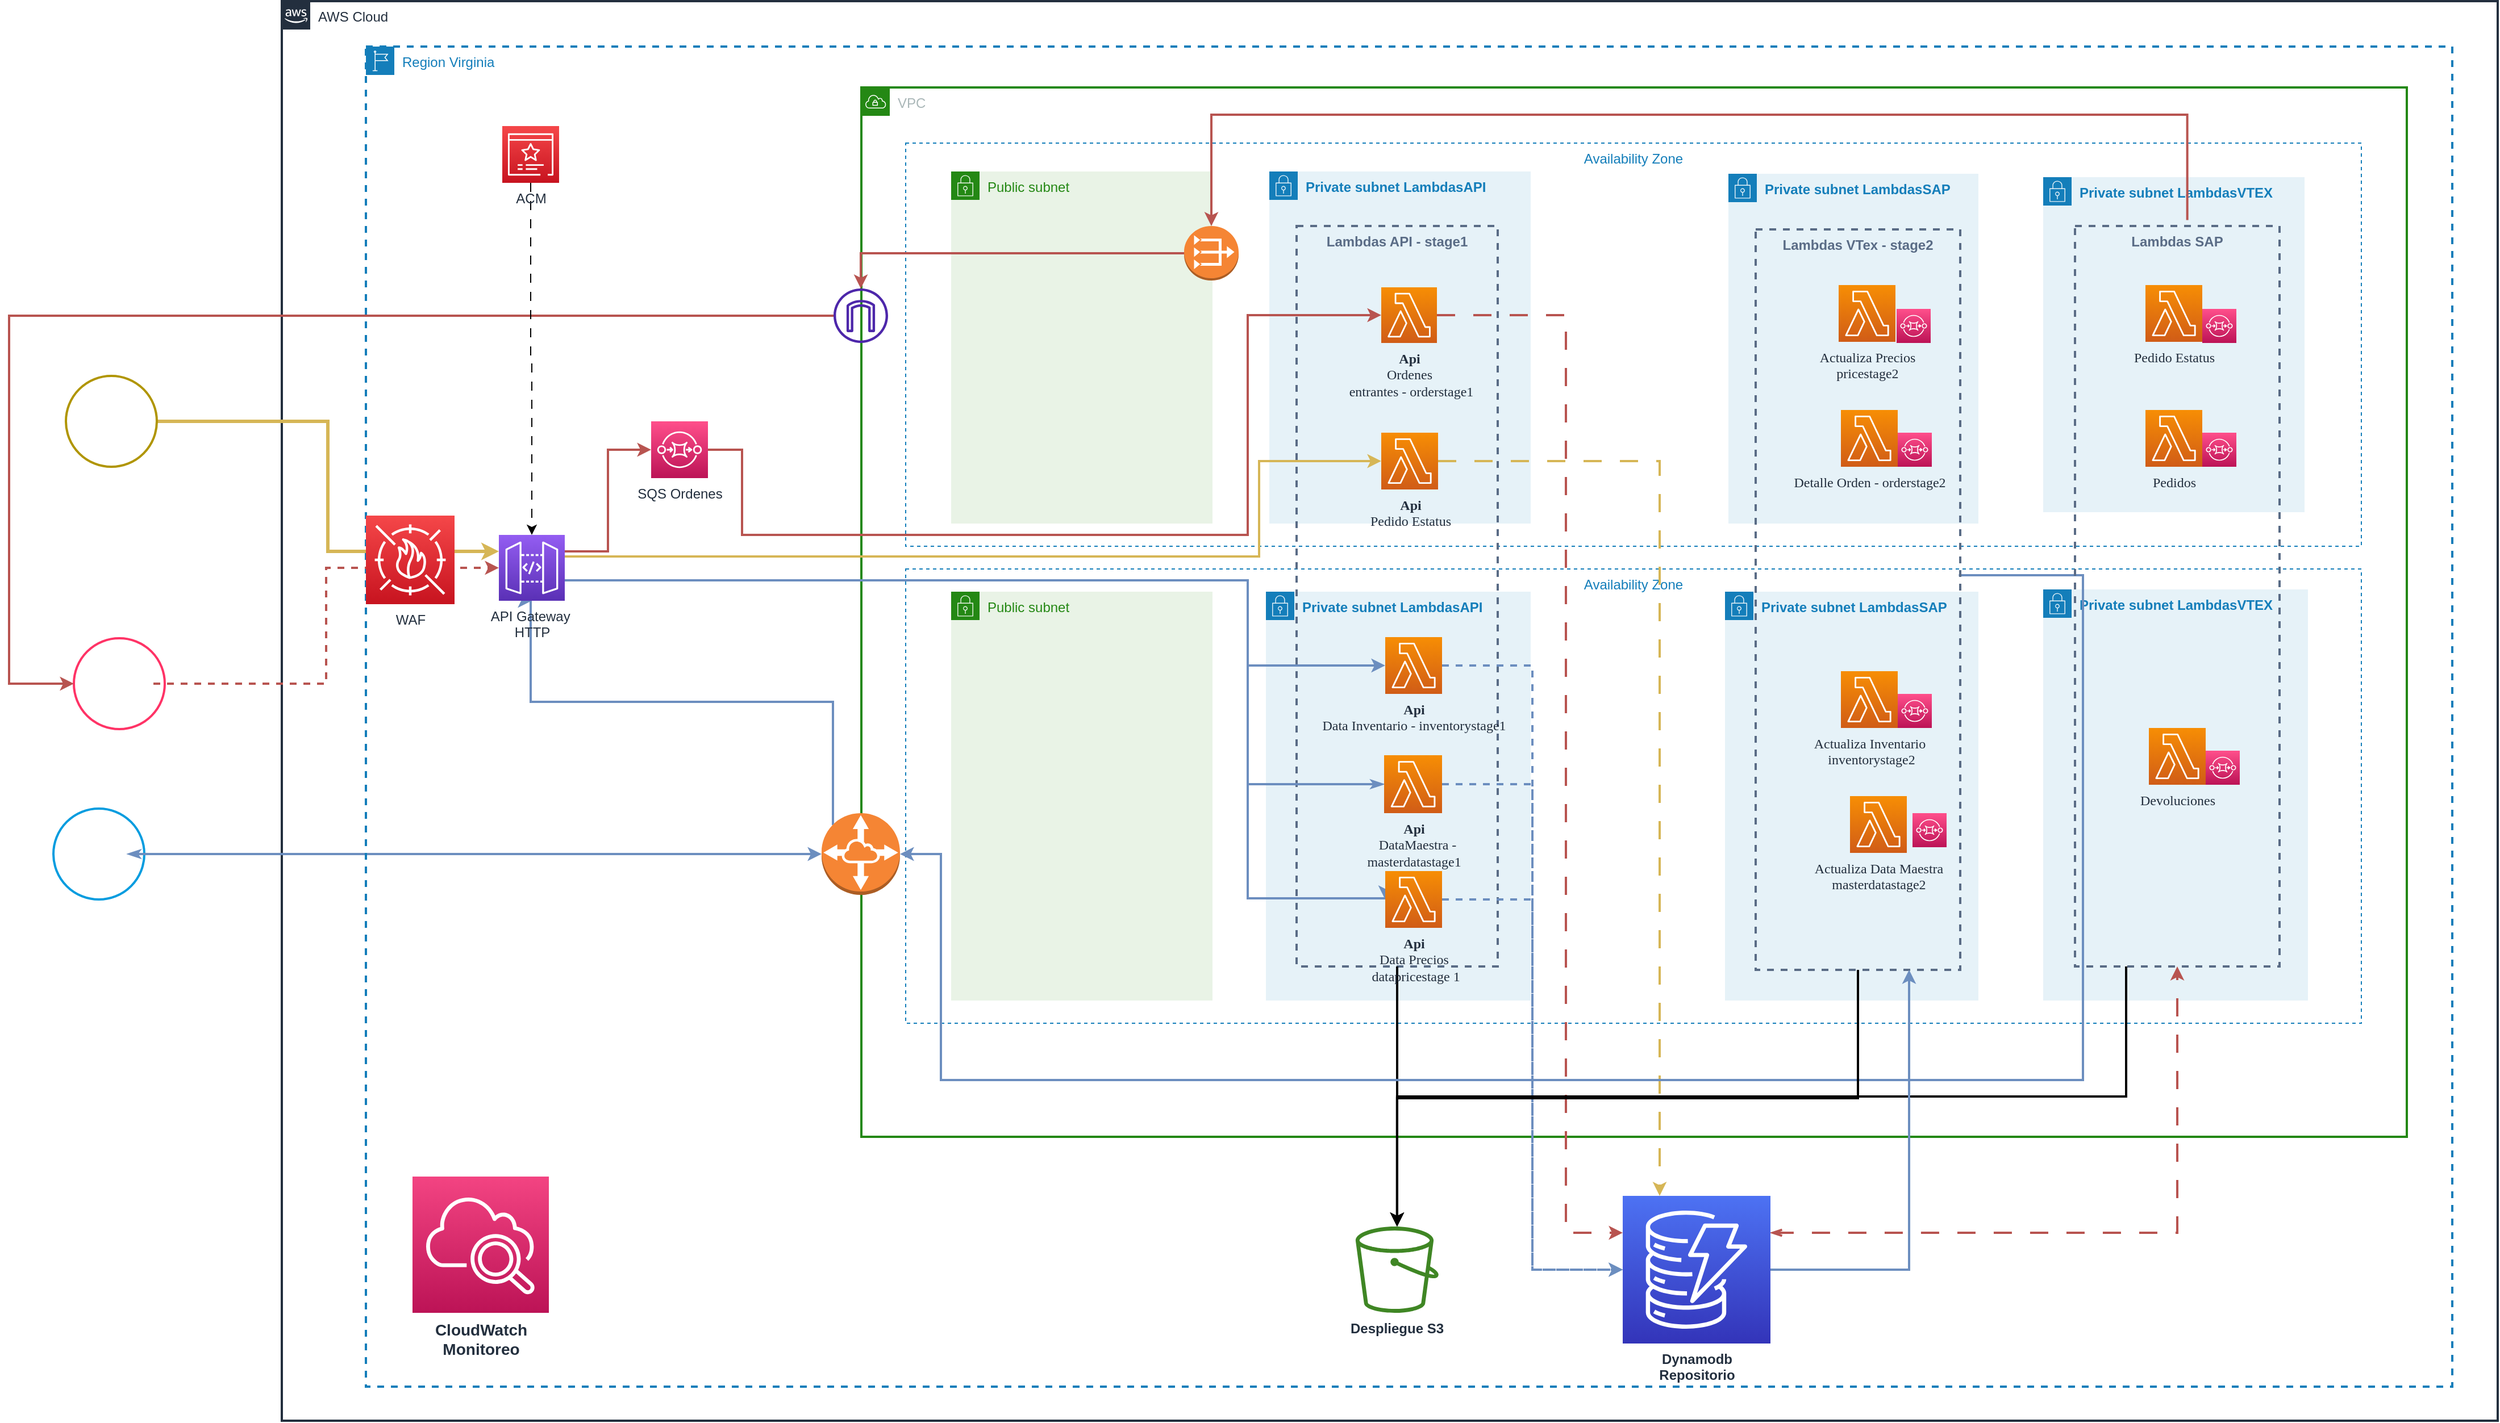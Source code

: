 <mxfile version="21.4.0" type="device" pages="2">
  <diagram name="Página-1" id="QnVu7_6FIHMGxp4u_L3y">
    <mxGraphModel dx="2391" dy="1227" grid="1" gridSize="10" guides="1" tooltips="1" connect="1" arrows="1" fold="1" page="1" pageScale="1" pageWidth="827" pageHeight="1169" math="0" shadow="0">
      <root>
        <mxCell id="0" />
        <mxCell id="1" parent="0" />
        <mxCell id="Ml4ob6wTHzicS2WLsNMc-1" value="AWS Cloud" style="points=[[0,0],[0.25,0],[0.5,0],[0.75,0],[1,0],[1,0.25],[1,0.5],[1,0.75],[1,1],[0.75,1],[0.5,1],[0.25,1],[0,1],[0,0.75],[0,0.5],[0,0.25]];outlineConnect=0;gradientColor=none;html=1;whiteSpace=wrap;fontSize=12;fontStyle=0;container=0;pointerEvents=0;collapsible=0;recursiveResize=0;shape=mxgraph.aws4.group;grIcon=mxgraph.aws4.group_aws_cloud_alt;strokeColor=#232F3E;fillColor=none;verticalAlign=top;align=left;spacingLeft=30;fontColor=#232F3E;dashed=0;strokeWidth=2;" vertex="1" parent="1">
          <mxGeometry x="285" y="40" width="1950" height="1250" as="geometry" />
        </mxCell>
        <mxCell id="Ml4ob6wTHzicS2WLsNMc-2" value="" style="group" connectable="0" vertex="1" parent="1">
          <mxGeometry x="102" y="601" width="80" height="80" as="geometry" />
        </mxCell>
        <mxCell id="Ml4ob6wTHzicS2WLsNMc-3" value="" style="ellipse;whiteSpace=wrap;html=1;aspect=fixed;container=0;strokeColor=#ff3366;strokeWidth=2;" vertex="1" parent="Ml4ob6wTHzicS2WLsNMc-2">
          <mxGeometry width="80" height="80" as="geometry" />
        </mxCell>
        <mxCell id="Ml4ob6wTHzicS2WLsNMc-4" value="" style="shape=image;verticalLabelPosition=bottom;labelBackgroundColor=default;verticalAlign=top;aspect=fixed;imageAspect=0;image=https://www.melonn.com/wp-content/uploads/2022/11/vtex.png;container=0;" vertex="1" parent="Ml4ob6wTHzicS2WLsNMc-2">
          <mxGeometry x="10" y="10" width="60" height="60" as="geometry" />
        </mxCell>
        <mxCell id="Ml4ob6wTHzicS2WLsNMc-5" style="edgeStyle=orthogonalEdgeStyle;rounded=0;orthogonalLoop=1;jettySize=auto;html=1;exitX=1;exitY=0.5;exitDx=0;exitDy=0;entryX=0;entryY=0.25;entryDx=0;entryDy=0;entryPerimeter=0;fillColor=#fff2cc;strokeColor=#d6b656;strokeWidth=3;" edge="1" parent="1" source="Ml4ob6wTHzicS2WLsNMc-6" target="Ml4ob6wTHzicS2WLsNMc-65">
          <mxGeometry relative="1" as="geometry" />
        </mxCell>
        <mxCell id="Ml4ob6wTHzicS2WLsNMc-6" value="" style="ellipse;whiteSpace=wrap;html=1;aspect=fixed;container=0;strokeColor=#B09500;strokeWidth=2;" vertex="1" parent="1">
          <mxGeometry x="95" y="370" width="80" height="80" as="geometry" />
        </mxCell>
        <mxCell id="Ml4ob6wTHzicS2WLsNMc-7" value="" style="ellipse;whiteSpace=wrap;html=1;aspect=fixed;container=0;strokeColor=#049cdf;strokeWidth=2;" vertex="1" parent="1">
          <mxGeometry x="84" y="751" width="80" height="80" as="geometry" />
        </mxCell>
        <mxCell id="Ml4ob6wTHzicS2WLsNMc-8" style="edgeStyle=orthogonalEdgeStyle;rounded=0;orthogonalLoop=1;jettySize=auto;html=1;startArrow=classicThin;startFill=1;strokeWidth=2;fillColor=#dae8fc;strokeColor=#6c8ebf;" edge="1" parent="1" source="Ml4ob6wTHzicS2WLsNMc-9" target="Ml4ob6wTHzicS2WLsNMc-58">
          <mxGeometry relative="1" as="geometry" />
        </mxCell>
        <mxCell id="Ml4ob6wTHzicS2WLsNMc-9" value="" style="shape=image;verticalLabelPosition=bottom;labelBackgroundColor=default;verticalAlign=top;aspect=fixed;imageAspect=0;image=https://img2.freepng.es/20180419/yde/kisspng-sap-se-computer-icons-sap-erp-wtf-vector-5ad8de7cd6c141.943.jpg;fontFamily=Verdana;fontSize=8;container=0;" vertex="1" parent="1">
          <mxGeometry x="99" y="766" width="50" height="50" as="geometry" />
        </mxCell>
        <mxCell id="Ml4ob6wTHzicS2WLsNMc-10" value="" style="shape=image;verticalLabelPosition=bottom;labelBackgroundColor=default;verticalAlign=top;aspect=fixed;imageAspect=0;image=https://www.melonn.com/wp-content/uploads/2022/11/Group-14.png;container=0;" vertex="1" parent="1">
          <mxGeometry x="110" y="380" width="50" height="50" as="geometry" />
        </mxCell>
        <mxCell id="Ml4ob6wTHzicS2WLsNMc-11" value="Region Virginia" style="points=[[0,0],[0.25,0],[0.5,0],[0.75,0],[1,0],[1,0.25],[1,0.5],[1,0.75],[1,1],[0.75,1],[0.5,1],[0.25,1],[0,1],[0,0.75],[0,0.5],[0,0.25]];outlineConnect=0;gradientColor=none;html=1;whiteSpace=wrap;fontSize=12;fontStyle=0;container=0;pointerEvents=0;collapsible=0;recursiveResize=0;shape=mxgraph.aws4.group;grIcon=mxgraph.aws4.group_region;strokeColor=#147EBA;fillColor=none;verticalAlign=top;align=left;spacingLeft=30;fontColor=#147EBA;dashed=1;strokeWidth=2;" vertex="1" parent="1">
          <mxGeometry x="359" y="80" width="1836" height="1180" as="geometry" />
        </mxCell>
        <mxCell id="Ml4ob6wTHzicS2WLsNMc-12" style="edgeStyle=orthogonalEdgeStyle;rounded=0;orthogonalLoop=1;jettySize=auto;html=1;exitX=1;exitY=0.25;exitDx=0;exitDy=0;exitPerimeter=0;entryX=0;entryY=0.5;entryDx=0;entryDy=0;entryPerimeter=0;fillColor=#f8cecc;strokeColor=#b85450;strokeWidth=2;" edge="1" parent="1" source="Ml4ob6wTHzicS2WLsNMc-65" target="Ml4ob6wTHzicS2WLsNMc-14">
          <mxGeometry relative="1" as="geometry" />
        </mxCell>
        <mxCell id="Ml4ob6wTHzicS2WLsNMc-13" value="VPC" style="points=[[0,0],[0.25,0],[0.5,0],[0.75,0],[1,0],[1,0.25],[1,0.5],[1,0.75],[1,1],[0.75,1],[0.5,1],[0.25,1],[0,1],[0,0.75],[0,0.5],[0,0.25]];outlineConnect=0;gradientColor=none;html=1;whiteSpace=wrap;fontSize=12;fontStyle=0;container=0;pointerEvents=0;collapsible=0;recursiveResize=0;shape=mxgraph.aws4.group;grIcon=mxgraph.aws4.group_vpc;strokeColor=#248814;fillColor=none;verticalAlign=top;align=left;spacingLeft=30;fontColor=#AAB7B8;dashed=0;strokeWidth=2;" vertex="1" parent="1">
          <mxGeometry x="795" y="116" width="1360" height="924" as="geometry" />
        </mxCell>
        <mxCell id="Ml4ob6wTHzicS2WLsNMc-14" value="SQS Ordenes" style="sketch=0;points=[[0,0,0],[0.25,0,0],[0.5,0,0],[0.75,0,0],[1,0,0],[0,1,0],[0.25,1,0],[0.5,1,0],[0.75,1,0],[1,1,0],[0,0.25,0],[0,0.5,0],[0,0.75,0],[1,0.25,0],[1,0.5,0],[1,0.75,0]];outlineConnect=0;fontColor=#232F3E;gradientColor=#FF4F8B;gradientDirection=north;fillColor=#BC1356;strokeColor=#ffffff;dashed=0;verticalLabelPosition=bottom;verticalAlign=top;align=center;html=1;fontSize=12;fontStyle=0;aspect=fixed;shape=mxgraph.aws4.resourceIcon;resIcon=mxgraph.aws4.sqs;" vertex="1" parent="1">
          <mxGeometry x="610" y="410" width="50" height="50" as="geometry" />
        </mxCell>
        <mxCell id="Ml4ob6wTHzicS2WLsNMc-15" value="Availability Zone" style="fillColor=none;strokeColor=#147EBA;dashed=1;verticalAlign=top;fontStyle=0;fontColor=#147EBA;whiteSpace=wrap;html=1;" vertex="1" parent="1">
          <mxGeometry x="834" y="165" width="1281" height="355" as="geometry" />
        </mxCell>
        <mxCell id="Ml4ob6wTHzicS2WLsNMc-16" value="Availability Zone" style="fillColor=none;strokeColor=#147EBA;dashed=1;verticalAlign=top;fontStyle=0;fontColor=#147EBA;whiteSpace=wrap;html=1;" vertex="1" parent="1">
          <mxGeometry x="834" y="540" width="1281" height="400" as="geometry" />
        </mxCell>
        <mxCell id="Ml4ob6wTHzicS2WLsNMc-17" value="Public subnet" style="points=[[0,0],[0.25,0],[0.5,0],[0.75,0],[1,0],[1,0.25],[1,0.5],[1,0.75],[1,1],[0.75,1],[0.5,1],[0.25,1],[0,1],[0,0.75],[0,0.5],[0,0.25]];outlineConnect=0;gradientColor=none;html=1;whiteSpace=wrap;fontSize=12;fontStyle=0;container=1;pointerEvents=0;collapsible=0;recursiveResize=0;shape=mxgraph.aws4.group;grIcon=mxgraph.aws4.group_security_group;grStroke=0;strokeColor=#248814;fillColor=#E9F3E6;verticalAlign=top;align=left;spacingLeft=30;fontColor=#248814;dashed=0;" vertex="1" parent="1">
          <mxGeometry x="874" y="190" width="230" height="310" as="geometry" />
        </mxCell>
        <mxCell id="Ml4ob6wTHzicS2WLsNMc-18" value="Public subnet" style="points=[[0,0],[0.25,0],[0.5,0],[0.75,0],[1,0],[1,0.25],[1,0.5],[1,0.75],[1,1],[0.75,1],[0.5,1],[0.25,1],[0,1],[0,0.75],[0,0.5],[0,0.25]];outlineConnect=0;gradientColor=none;html=1;whiteSpace=wrap;fontSize=12;fontStyle=0;container=1;pointerEvents=0;collapsible=0;recursiveResize=0;shape=mxgraph.aws4.group;grIcon=mxgraph.aws4.group_security_group;grStroke=0;strokeColor=#248814;fillColor=#E9F3E6;verticalAlign=top;align=left;spacingLeft=30;fontColor=#248814;dashed=0;" vertex="1" parent="1">
          <mxGeometry x="874" y="560" width="230" height="360" as="geometry" />
        </mxCell>
        <mxCell id="Ml4ob6wTHzicS2WLsNMc-19" value="Private subnet LambdasAPI" style="points=[[0,0],[0.25,0],[0.5,0],[0.75,0],[1,0],[1,0.25],[1,0.5],[1,0.75],[1,1],[0.75,1],[0.5,1],[0.25,1],[0,1],[0,0.75],[0,0.5],[0,0.25]];outlineConnect=0;gradientColor=none;html=1;whiteSpace=wrap;fontSize=12;fontStyle=1;container=1;pointerEvents=0;collapsible=0;recursiveResize=0;shape=mxgraph.aws4.group;grIcon=mxgraph.aws4.group_security_group;grStroke=0;strokeColor=#147EBA;fillColor=#E6F2F8;verticalAlign=top;align=left;spacingLeft=30;fontColor=#147EBA;dashed=0;" vertex="1" parent="1">
          <mxGeometry x="1154" y="190" width="230" height="310" as="geometry" />
        </mxCell>
        <mxCell id="Ml4ob6wTHzicS2WLsNMc-20" value="Private subnet LambdasAPI" style="points=[[0,0],[0.25,0],[0.5,0],[0.75,0],[1,0],[1,0.25],[1,0.5],[1,0.75],[1,1],[0.75,1],[0.5,1],[0.25,1],[0,1],[0,0.75],[0,0.5],[0,0.25]];outlineConnect=0;gradientColor=none;html=1;whiteSpace=wrap;fontSize=12;fontStyle=1;container=1;pointerEvents=0;collapsible=0;recursiveResize=0;shape=mxgraph.aws4.group;grIcon=mxgraph.aws4.group_security_group;grStroke=0;strokeColor=#147EBA;fillColor=#E6F2F8;verticalAlign=top;align=left;spacingLeft=30;fontColor=#147EBA;dashed=0;" vertex="1" parent="1">
          <mxGeometry x="1151" y="560" width="233" height="360" as="geometry" />
        </mxCell>
        <mxCell id="Ml4ob6wTHzicS2WLsNMc-21" value="&lt;b&gt;Lambdas API - stage1&lt;/b&gt;" style="fillColor=none;strokeColor=#5A6C86;dashed=1;verticalAlign=top;fontStyle=0;fontColor=#5A6C86;whiteSpace=wrap;html=1;strokeWidth=2;" vertex="1" parent="1">
          <mxGeometry x="1178" y="238" width="177" height="652" as="geometry" />
        </mxCell>
        <mxCell id="Ml4ob6wTHzicS2WLsNMc-22" style="edgeStyle=orthogonalEdgeStyle;rounded=0;orthogonalLoop=1;jettySize=auto;html=1;exitX=1;exitY=0.5;exitDx=0;exitDy=0;exitPerimeter=0;fillColor=#f8cecc;strokeColor=#b85450;strokeWidth=2;entryX=0;entryY=0.25;entryDx=0;entryDy=0;entryPerimeter=0;dashed=1;dashPattern=8 8;" edge="1" parent="1" source="Ml4ob6wTHzicS2WLsNMc-23" target="Ml4ob6wTHzicS2WLsNMc-63">
          <mxGeometry relative="1" as="geometry">
            <Array as="points">
              <mxPoint x="1415" y="316" />
              <mxPoint x="1415" y="1124" />
            </Array>
          </mxGeometry>
        </mxCell>
        <mxCell id="Ml4ob6wTHzicS2WLsNMc-23" value="&lt;b style=&quot;font-size: 12px;&quot;&gt;Api&lt;/b&gt;&lt;div style=&quot;font-size: 12px;&quot;&gt;Ordenes&lt;br style=&quot;font-size: 12px;&quot;&gt;&lt;/div&gt;&amp;nbsp;entrantes - orderstage1" style="sketch=0;points=[[0,0,0],[0.25,0,0],[0.5,0,0],[0.75,0,0],[1,0,0],[0,1,0],[0.25,1,0],[0.5,1,0],[0.75,1,0],[1,1,0],[0,0.25,0],[0,0.5,0],[0,0.75,0],[1,0.25,0],[1,0.5,0],[1,0.75,0]];outlineConnect=0;fontColor=#232F3E;gradientColor=#F78E04;gradientDirection=north;fillColor=#D05C17;strokeColor=#ffffff;dashed=0;verticalLabelPosition=bottom;verticalAlign=top;align=center;html=1;fontSize=12;fontStyle=0;aspect=fixed;shape=mxgraph.aws4.resourceIcon;resIcon=mxgraph.aws4.lambda;fontFamily=Verdana;" vertex="1" parent="1">
          <mxGeometry x="1252.5" y="292" width="49" height="49" as="geometry" />
        </mxCell>
        <mxCell id="Ml4ob6wTHzicS2WLsNMc-24" style="edgeStyle=orthogonalEdgeStyle;rounded=0;orthogonalLoop=1;jettySize=auto;html=1;exitX=1;exitY=0.5;exitDx=0;exitDy=0;exitPerimeter=0;entryX=0;entryY=0.5;entryDx=0;entryDy=0;entryPerimeter=0;dashed=1;fillColor=#dae8fc;strokeColor=#6c8ebf;strokeWidth=2;" edge="1" parent="1" source="Ml4ob6wTHzicS2WLsNMc-25" target="Ml4ob6wTHzicS2WLsNMc-63">
          <mxGeometry relative="1" as="geometry" />
        </mxCell>
        <mxCell id="Ml4ob6wTHzicS2WLsNMc-25" value="&lt;b style=&quot;font-size: 12px;&quot;&gt;Api&lt;/b&gt;&lt;br style=&quot;font-size: 12px;&quot;&gt;Data Inventario - inventorystage1" style="sketch=0;points=[[0,0,0],[0.25,0,0],[0.5,0,0],[0.75,0,0],[1,0,0],[0,1,0],[0.25,1,0],[0.5,1,0],[0.75,1,0],[1,1,0],[0,0.25,0],[0,0.5,0],[0,0.75,0],[1,0.25,0],[1,0.5,0],[1,0.75,0]];outlineConnect=0;fontColor=#232F3E;gradientColor=#F78E04;gradientDirection=north;fillColor=#D05C17;strokeColor=#ffffff;dashed=0;verticalLabelPosition=bottom;verticalAlign=top;align=center;html=1;fontSize=12;fontStyle=0;aspect=fixed;shape=mxgraph.aws4.resourceIcon;resIcon=mxgraph.aws4.lambda;fontFamily=Verdana;" vertex="1" parent="1">
          <mxGeometry x="1256" y="600" width="50" height="50" as="geometry" />
        </mxCell>
        <mxCell id="Ml4ob6wTHzicS2WLsNMc-26" style="edgeStyle=orthogonalEdgeStyle;rounded=0;orthogonalLoop=1;jettySize=auto;html=1;exitX=1;exitY=0.5;exitDx=0;exitDy=0;exitPerimeter=0;entryX=0.25;entryY=0;entryDx=0;entryDy=0;entryPerimeter=0;fillColor=#fff2cc;strokeColor=#d6b656;strokeWidth=2;dashed=1;dashPattern=8 8;" edge="1" parent="1" source="Ml4ob6wTHzicS2WLsNMc-27" target="Ml4ob6wTHzicS2WLsNMc-63">
          <mxGeometry relative="1" as="geometry" />
        </mxCell>
        <mxCell id="Ml4ob6wTHzicS2WLsNMc-27" value="&lt;b style=&quot;font-size: 12px;&quot;&gt;Api&lt;/b&gt;&lt;br style=&quot;font-size: 12px;&quot;&gt;Pedido Estatus" style="sketch=0;points=[[0,0,0],[0.25,0,0],[0.5,0,0],[0.75,0,0],[1,0,0],[0,1,0],[0.25,1,0],[0.5,1,0],[0.75,1,0],[1,1,0],[0,0.25,0],[0,0.5,0],[0,0.75,0],[1,0.25,0],[1,0.5,0],[1,0.75,0]];outlineConnect=0;fontColor=#232F3E;gradientColor=#F78E04;gradientDirection=north;fillColor=#D05C17;strokeColor=#ffffff;dashed=0;verticalLabelPosition=bottom;verticalAlign=top;align=center;html=1;fontSize=12;fontStyle=0;aspect=fixed;shape=mxgraph.aws4.resourceIcon;resIcon=mxgraph.aws4.lambda;fontFamily=Verdana;" vertex="1" parent="1">
          <mxGeometry x="1252.5" y="420" width="50" height="50" as="geometry" />
        </mxCell>
        <mxCell id="Ml4ob6wTHzicS2WLsNMc-28" style="edgeStyle=orthogonalEdgeStyle;rounded=0;orthogonalLoop=1;jettySize=auto;html=1;endArrow=none;endFill=0;startArrow=classic;startFill=1;exitX=0;exitY=0.5;exitDx=0;exitDy=0;exitPerimeter=0;fillColor=#dae8fc;strokeColor=#6c8ebf;strokeWidth=2;entryX=1;entryY=0.75;entryDx=0;entryDy=0;entryPerimeter=0;" edge="1" parent="1" source="Ml4ob6wTHzicS2WLsNMc-31" target="Ml4ob6wTHzicS2WLsNMc-65">
          <mxGeometry relative="1" as="geometry">
            <mxPoint x="605" y="540" as="targetPoint" />
            <Array as="points">
              <mxPoint x="1135" y="830" />
              <mxPoint x="1135" y="550" />
              <mxPoint x="533" y="550" />
            </Array>
          </mxGeometry>
        </mxCell>
        <mxCell id="Ml4ob6wTHzicS2WLsNMc-29" style="edgeStyle=orthogonalEdgeStyle;rounded=0;orthogonalLoop=1;jettySize=auto;html=1;exitX=1;exitY=0.5;exitDx=0;exitDy=0;exitPerimeter=0;entryX=0;entryY=0.5;entryDx=0;entryDy=0;entryPerimeter=0;dashed=1;fillColor=#dae8fc;strokeColor=#6c8ebf;strokeWidth=2;" edge="1" parent="1" source="Ml4ob6wTHzicS2WLsNMc-31" target="Ml4ob6wTHzicS2WLsNMc-63">
          <mxGeometry relative="1" as="geometry">
            <mxPoint x="1405" y="1110" as="targetPoint" />
          </mxGeometry>
        </mxCell>
        <mxCell id="Ml4ob6wTHzicS2WLsNMc-30" style="edgeStyle=orthogonalEdgeStyle;rounded=0;orthogonalLoop=1;jettySize=auto;html=1;exitX=0.5;exitY=1;exitDx=0;exitDy=0;strokeWidth=2;" edge="1" parent="1" source="Ml4ob6wTHzicS2WLsNMc-21" target="Ml4ob6wTHzicS2WLsNMc-83">
          <mxGeometry relative="1" as="geometry" />
        </mxCell>
        <mxCell id="Ml4ob6wTHzicS2WLsNMc-31" value="&lt;b style=&quot;font-size: 12px;&quot;&gt;Api&lt;/b&gt;&lt;br style=&quot;font-size: 12px;&quot;&gt;Data Precios&lt;br&gt;&amp;nbsp;datapricestage 1&lt;br style=&quot;font-size: 12px;&quot;&gt;&lt;div style=&quot;font-size: 12px;&quot;&gt;&lt;/div&gt;" style="sketch=0;points=[[0,0,0],[0.25,0,0],[0.5,0,0],[0.75,0,0],[1,0,0],[0,1,0],[0.25,1,0],[0.5,1,0],[0.75,1,0],[1,1,0],[0,0.25,0],[0,0.5,0],[0,0.75,0],[1,0.25,0],[1,0.5,0],[1,0.75,0]];outlineConnect=0;fontColor=#232F3E;gradientColor=#F78E04;gradientDirection=north;fillColor=#D05C17;strokeColor=#ffffff;dashed=0;verticalLabelPosition=bottom;verticalAlign=top;align=center;html=1;fontSize=12;fontStyle=0;aspect=fixed;shape=mxgraph.aws4.resourceIcon;resIcon=mxgraph.aws4.lambda;fontFamily=Verdana;" vertex="1" parent="1">
          <mxGeometry x="1256" y="806" width="50" height="50" as="geometry" />
        </mxCell>
        <mxCell id="Ml4ob6wTHzicS2WLsNMc-32" style="edgeStyle=orthogonalEdgeStyle;rounded=0;orthogonalLoop=1;jettySize=auto;html=1;exitX=0;exitY=0.5;exitDx=0;exitDy=0;exitPerimeter=0;endArrow=none;endFill=0;startArrow=classicThin;startFill=1;fillColor=#dae8fc;strokeColor=#6c8ebf;strokeWidth=2;entryX=1;entryY=0.75;entryDx=0;entryDy=0;entryPerimeter=0;" edge="1" parent="1" source="Ml4ob6wTHzicS2WLsNMc-34" target="Ml4ob6wTHzicS2WLsNMc-65">
          <mxGeometry relative="1" as="geometry">
            <mxPoint x="575" y="540" as="targetPoint" />
            <Array as="points">
              <mxPoint x="1135" y="730" />
              <mxPoint x="1135" y="550" />
              <mxPoint x="533" y="550" />
            </Array>
          </mxGeometry>
        </mxCell>
        <mxCell id="Ml4ob6wTHzicS2WLsNMc-33" style="edgeStyle=orthogonalEdgeStyle;rounded=0;orthogonalLoop=1;jettySize=auto;html=1;exitX=1;exitY=0.5;exitDx=0;exitDy=0;exitPerimeter=0;entryX=0;entryY=0.5;entryDx=0;entryDy=0;entryPerimeter=0;dashed=1;fillColor=#dae8fc;strokeColor=#6c8ebf;strokeWidth=2;" edge="1" parent="1" source="Ml4ob6wTHzicS2WLsNMc-34" target="Ml4ob6wTHzicS2WLsNMc-63">
          <mxGeometry relative="1" as="geometry">
            <mxPoint x="1415" y="1110" as="targetPoint" />
          </mxGeometry>
        </mxCell>
        <mxCell id="Ml4ob6wTHzicS2WLsNMc-34" value="&lt;b style=&quot;font-size: 12px;&quot;&gt;Api&lt;/b&gt;&lt;br style=&quot;font-size: 12px;&quot;&gt;&amp;nbsp; &amp;nbsp; &amp;nbsp; &amp;nbsp; &amp;nbsp; &amp;nbsp;DataMaestra -&amp;nbsp; &amp;nbsp; &amp;nbsp; &amp;nbsp; &amp;nbsp;&lt;br&gt;masterdatastage1&lt;br style=&quot;font-size: 12px;&quot;&gt;&lt;div style=&quot;font-size: 12px;&quot;&gt;&lt;/div&gt;" style="sketch=0;points=[[0,0,0],[0.25,0,0],[0.5,0,0],[0.75,0,0],[1,0,0],[0,1,0],[0.25,1,0],[0.5,1,0],[0.75,1,0],[1,1,0],[0,0.25,0],[0,0.5,0],[0,0.75,0],[1,0.25,0],[1,0.5,0],[1,0.75,0]];outlineConnect=0;fontColor=#232F3E;gradientColor=#F78E04;gradientDirection=north;fillColor=#D05C17;strokeColor=#ffffff;dashed=0;verticalLabelPosition=bottom;verticalAlign=top;align=center;html=1;fontSize=12;fontStyle=0;aspect=fixed;shape=mxgraph.aws4.resourceIcon;resIcon=mxgraph.aws4.lambda;fontFamily=Verdana;" vertex="1" parent="1">
          <mxGeometry x="1255" y="704" width="51" height="51" as="geometry" />
        </mxCell>
        <mxCell id="Ml4ob6wTHzicS2WLsNMc-35" style="edgeStyle=orthogonalEdgeStyle;rounded=0;orthogonalLoop=1;jettySize=auto;html=1;fillColor=#f8cecc;strokeColor=#b85450;strokeWidth=2;entryX=0;entryY=0.5;entryDx=0;entryDy=0;" edge="1" parent="1" source="Ml4ob6wTHzicS2WLsNMc-36" target="Ml4ob6wTHzicS2WLsNMc-3">
          <mxGeometry relative="1" as="geometry">
            <mxPoint x="85" y="560" as="targetPoint" />
            <Array as="points">
              <mxPoint x="45" y="317" />
              <mxPoint x="45" y="641" />
            </Array>
          </mxGeometry>
        </mxCell>
        <mxCell id="Ml4ob6wTHzicS2WLsNMc-36" value="" style="sketch=0;outlineConnect=0;fontColor=#232F3E;gradientColor=none;fillColor=#4D27AA;strokeColor=none;dashed=0;verticalLabelPosition=bottom;verticalAlign=top;align=center;html=1;fontSize=12;fontStyle=0;aspect=fixed;pointerEvents=1;shape=mxgraph.aws4.internet_gateway;" vertex="1" parent="1">
          <mxGeometry x="770.5" y="293" width="48" height="48" as="geometry" />
        </mxCell>
        <mxCell id="Ml4ob6wTHzicS2WLsNMc-37" style="edgeStyle=orthogonalEdgeStyle;rounded=0;orthogonalLoop=1;jettySize=auto;html=1;exitX=0;exitY=0.5;exitDx=0;exitDy=0;exitPerimeter=0;fillColor=#f8cecc;strokeColor=#b85450;strokeWidth=2;" edge="1" parent="1" source="Ml4ob6wTHzicS2WLsNMc-38" target="Ml4ob6wTHzicS2WLsNMc-36">
          <mxGeometry relative="1" as="geometry" />
        </mxCell>
        <mxCell id="Ml4ob6wTHzicS2WLsNMc-38" value="" style="outlineConnect=0;dashed=0;verticalLabelPosition=bottom;verticalAlign=top;align=center;html=1;shape=mxgraph.aws3.vpc_nat_gateway;fillColor=#F58534;gradientColor=none;" vertex="1" parent="1">
          <mxGeometry x="1079" y="238" width="48" height="48" as="geometry" />
        </mxCell>
        <mxCell id="Ml4ob6wTHzicS2WLsNMc-39" value="Private subnet LambdasSAP" style="points=[[0,0],[0.25,0],[0.5,0],[0.75,0],[1,0],[1,0.25],[1,0.5],[1,0.75],[1,1],[0.75,1],[0.5,1],[0.25,1],[0,1],[0,0.75],[0,0.5],[0,0.25]];outlineConnect=0;gradientColor=none;html=1;whiteSpace=wrap;fontSize=12;fontStyle=1;container=1;pointerEvents=0;collapsible=0;recursiveResize=0;shape=mxgraph.aws4.group;grIcon=mxgraph.aws4.group_security_group;grStroke=0;strokeColor=#147EBA;fillColor=#E6F2F8;verticalAlign=top;align=left;spacingLeft=30;fontColor=#147EBA;dashed=0;" vertex="1" parent="1">
          <mxGeometry x="1558" y="192" width="220" height="308" as="geometry" />
        </mxCell>
        <mxCell id="Ml4ob6wTHzicS2WLsNMc-40" value="Private subnet LambdasVTEX" style="points=[[0,0],[0.25,0],[0.5,0],[0.75,0],[1,0],[1,0.25],[1,0.5],[1,0.75],[1,1],[0.75,1],[0.5,1],[0.25,1],[0,1],[0,0.75],[0,0.5],[0,0.25]];outlineConnect=0;gradientColor=none;html=1;whiteSpace=wrap;fontSize=12;fontStyle=1;container=1;pointerEvents=0;collapsible=0;recursiveResize=0;shape=mxgraph.aws4.group;grIcon=mxgraph.aws4.group_security_group;grStroke=0;strokeColor=#147EBA;fillColor=#E6F2F8;verticalAlign=top;align=left;spacingLeft=30;fontColor=#147EBA;dashed=0;" vertex="1" parent="1">
          <mxGeometry x="1835" y="558" width="233" height="362" as="geometry" />
        </mxCell>
        <mxCell id="Ml4ob6wTHzicS2WLsNMc-41" value="Private subnet LambdasVTEX" style="points=[[0,0],[0.25,0],[0.5,0],[0.75,0],[1,0],[1,0.25],[1,0.5],[1,0.75],[1,1],[0.75,1],[0.5,1],[0.25,1],[0,1],[0,0.75],[0,0.5],[0,0.25]];outlineConnect=0;gradientColor=none;html=1;whiteSpace=wrap;fontSize=12;fontStyle=1;container=1;pointerEvents=0;collapsible=0;recursiveResize=0;shape=mxgraph.aws4.group;grIcon=mxgraph.aws4.group_security_group;grStroke=0;strokeColor=#147EBA;fillColor=#E6F2F8;verticalAlign=top;align=left;spacingLeft=30;fontColor=#147EBA;dashed=0;" vertex="1" parent="1">
          <mxGeometry x="1835" y="195" width="230" height="295" as="geometry" />
        </mxCell>
        <mxCell id="Ml4ob6wTHzicS2WLsNMc-42" value="Private subnet LambdasSAP" style="points=[[0,0],[0.25,0],[0.5,0],[0.75,0],[1,0],[1,0.25],[1,0.5],[1,0.75],[1,1],[0.75,1],[0.5,1],[0.25,1],[0,1],[0,0.75],[0,0.5],[0,0.25]];outlineConnect=0;gradientColor=none;html=1;whiteSpace=wrap;fontSize=12;fontStyle=1;container=1;pointerEvents=0;collapsible=0;recursiveResize=0;shape=mxgraph.aws4.group;grIcon=mxgraph.aws4.group_security_group;grStroke=0;strokeColor=#147EBA;fillColor=#E6F2F8;verticalAlign=top;align=left;spacingLeft=30;fontColor=#147EBA;dashed=0;" vertex="1" parent="1">
          <mxGeometry x="1555" y="560" width="223" height="360" as="geometry" />
        </mxCell>
        <mxCell id="Ml4ob6wTHzicS2WLsNMc-43" style="edgeStyle=orthogonalEdgeStyle;rounded=0;orthogonalLoop=1;jettySize=auto;html=1;exitX=0.993;exitY=0.467;exitDx=0;exitDy=0;entryX=1;entryY=0.5;entryDx=0;entryDy=0;entryPerimeter=0;fillColor=#dae8fc;strokeColor=#6c8ebf;strokeWidth=2;exitPerimeter=0;" edge="1" parent="1" source="Ml4ob6wTHzicS2WLsNMc-48" target="Ml4ob6wTHzicS2WLsNMc-58">
          <mxGeometry relative="1" as="geometry">
            <Array as="points">
              <mxPoint x="1870" y="546" />
              <mxPoint x="1870" y="990" />
              <mxPoint x="865" y="990" />
              <mxPoint x="865" y="791" />
            </Array>
          </mxGeometry>
        </mxCell>
        <mxCell id="Ml4ob6wTHzicS2WLsNMc-44" style="edgeStyle=orthogonalEdgeStyle;rounded=0;orthogonalLoop=1;jettySize=auto;html=1;exitX=0.25;exitY=1;exitDx=0;exitDy=0;strokeWidth=2;" edge="1" parent="1" source="Ml4ob6wTHzicS2WLsNMc-45" target="Ml4ob6wTHzicS2WLsNMc-83">
          <mxGeometry relative="1" as="geometry" />
        </mxCell>
        <mxCell id="Ml4ob6wTHzicS2WLsNMc-45" value="&lt;b&gt;Lambdas SAP&lt;/b&gt;" style="fillColor=none;strokeColor=#5A6C86;dashed=1;verticalAlign=top;fontStyle=0;fontColor=#5A6C86;whiteSpace=wrap;html=1;strokeWidth=2;" vertex="1" parent="1">
          <mxGeometry x="1863" y="238" width="180" height="652" as="geometry" />
        </mxCell>
        <mxCell id="Ml4ob6wTHzicS2WLsNMc-46" style="edgeStyle=orthogonalEdgeStyle;rounded=0;orthogonalLoop=1;jettySize=auto;html=1;exitX=0.549;exitY=-0.008;exitDx=0;exitDy=0;entryX=0.5;entryY=0;entryDx=0;entryDy=0;entryPerimeter=0;fillColor=#f8cecc;strokeColor=#b85450;strokeWidth=2;exitPerimeter=0;" edge="1" parent="1" source="Ml4ob6wTHzicS2WLsNMc-45" target="Ml4ob6wTHzicS2WLsNMc-38">
          <mxGeometry relative="1" as="geometry">
            <Array as="points">
              <mxPoint x="1962" y="140" />
              <mxPoint x="1103" y="140" />
            </Array>
          </mxGeometry>
        </mxCell>
        <mxCell id="Ml4ob6wTHzicS2WLsNMc-47" style="edgeStyle=orthogonalEdgeStyle;rounded=0;orthogonalLoop=1;jettySize=auto;html=1;exitX=0.5;exitY=1;exitDx=0;exitDy=0;strokeWidth=2;" edge="1" parent="1" source="Ml4ob6wTHzicS2WLsNMc-48" target="Ml4ob6wTHzicS2WLsNMc-83">
          <mxGeometry relative="1" as="geometry" />
        </mxCell>
        <mxCell id="Ml4ob6wTHzicS2WLsNMc-48" value="&lt;b&gt;Lambdas VTex - stage2&lt;/b&gt;" style="fillColor=none;strokeColor=#5A6C86;dashed=1;verticalAlign=top;fontStyle=0;fontColor=#5A6C86;whiteSpace=wrap;html=1;strokeWidth=2;" vertex="1" parent="1">
          <mxGeometry x="1582" y="241" width="180" height="652" as="geometry" />
        </mxCell>
        <mxCell id="Ml4ob6wTHzicS2WLsNMc-49" value="Actualiza Precios &lt;br&gt;pricestage2" style="sketch=0;points=[[0,0,0],[0.25,0,0],[0.5,0,0],[0.75,0,0],[1,0,0],[0,1,0],[0.25,1,0],[0.5,1,0],[0.75,1,0],[1,1,0],[0,0.25,0],[0,0.5,0],[0,0.75,0],[1,0.25,0],[1,0.5,0],[1,0.75,0]];outlineConnect=0;fontColor=#232F3E;gradientColor=#F78E04;gradientDirection=north;fillColor=#D05C17;strokeColor=#ffffff;dashed=0;verticalLabelPosition=bottom;verticalAlign=top;align=center;html=1;fontSize=12;fontStyle=0;aspect=fixed;shape=mxgraph.aws4.resourceIcon;resIcon=mxgraph.aws4.lambda;horizontal=1;fontFamily=Verdana;container=0;" vertex="1" parent="1">
          <mxGeometry x="1655" y="290" width="50" height="50" as="geometry" />
        </mxCell>
        <mxCell id="Ml4ob6wTHzicS2WLsNMc-50" value="Detalle Orden - orderstage2" style="sketch=0;points=[[0,0,0],[0.25,0,0],[0.5,0,0],[0.75,0,0],[1,0,0],[0,1,0],[0.25,1,0],[0.5,1,0],[0.75,1,0],[1,1,0],[0,0.25,0],[0,0.5,0],[0,0.75,0],[1,0.25,0],[1,0.5,0],[1,0.75,0]];outlineConnect=0;fontColor=#232F3E;gradientColor=#F78E04;gradientDirection=north;fillColor=#D05C17;strokeColor=#ffffff;dashed=0;verticalLabelPosition=bottom;verticalAlign=top;align=center;html=1;fontSize=12;fontStyle=0;aspect=fixed;shape=mxgraph.aws4.resourceIcon;resIcon=mxgraph.aws4.lambda;horizontal=1;fontFamily=Verdana;container=0;" vertex="1" parent="1">
          <mxGeometry x="1657" y="400" width="50" height="50" as="geometry" />
        </mxCell>
        <mxCell id="Ml4ob6wTHzicS2WLsNMc-51" value="&lt;font style=&quot;font-size: 12px;&quot;&gt;Actualiza Inventario&lt;br&gt;&amp;nbsp;inventorystage2&lt;/font&gt;" style="sketch=0;points=[[0,0,0],[0.25,0,0],[0.5,0,0],[0.75,0,0],[1,0,0],[0,1,0],[0.25,1,0],[0.5,1,0],[0.75,1,0],[1,1,0],[0,0.25,0],[0,0.5,0],[0,0.75,0],[1,0.25,0],[1,0.5,0],[1,0.75,0]];outlineConnect=0;fontColor=#232F3E;gradientColor=#F78E04;gradientDirection=north;fillColor=#D05C17;strokeColor=#ffffff;dashed=0;verticalLabelPosition=bottom;verticalAlign=top;align=center;html=1;fontSize=8;fontStyle=0;aspect=fixed;shape=mxgraph.aws4.resourceIcon;resIcon=mxgraph.aws4.lambda;horizontal=1;fontFamily=Verdana;container=0;" vertex="1" parent="1">
          <mxGeometry x="1657" y="630" width="50" height="50" as="geometry" />
        </mxCell>
        <mxCell id="Ml4ob6wTHzicS2WLsNMc-52" value="Actualiza Data Maestra &lt;br&gt;masterdatastage2" style="sketch=0;points=[[0,0,0],[0.25,0,0],[0.5,0,0],[0.75,0,0],[1,0,0],[0,1,0],[0.25,1,0],[0.5,1,0],[0.75,1,0],[1,1,0],[0,0.25,0],[0,0.5,0],[0,0.75,0],[1,0.25,0],[1,0.5,0],[1,0.75,0]];outlineConnect=0;fontColor=#232F3E;gradientColor=#F78E04;gradientDirection=north;fillColor=#D05C17;strokeColor=#ffffff;dashed=0;verticalLabelPosition=bottom;verticalAlign=top;align=center;html=1;fontSize=12;fontStyle=0;aspect=fixed;shape=mxgraph.aws4.resourceIcon;resIcon=mxgraph.aws4.lambda;horizontal=1;fontFamily=Verdana;container=0;" vertex="1" parent="1">
          <mxGeometry x="1665" y="740" width="50" height="50" as="geometry" />
        </mxCell>
        <mxCell id="Ml4ob6wTHzicS2WLsNMc-53" value="Pedido Estatus" style="sketch=0;points=[[0,0,0],[0.25,0,0],[0.5,0,0],[0.75,0,0],[1,0,0],[0,1,0],[0.25,1,0],[0.5,1,0],[0.75,1,0],[1,1,0],[0,0.25,0],[0,0.5,0],[0,0.75,0],[1,0.25,0],[1,0.5,0],[1,0.75,0]];outlineConnect=0;fontColor=#232F3E;gradientColor=#F78E04;gradientDirection=north;fillColor=#D05C17;strokeColor=#ffffff;dashed=0;verticalLabelPosition=bottom;verticalAlign=top;align=center;html=1;fontSize=12;fontStyle=0;aspect=fixed;shape=mxgraph.aws4.resourceIcon;resIcon=mxgraph.aws4.lambda;horizontal=1;fontFamily=Verdana;container=0;" vertex="1" parent="1">
          <mxGeometry x="1925" y="290" width="50" height="50" as="geometry" />
        </mxCell>
        <mxCell id="Ml4ob6wTHzicS2WLsNMc-54" value="Pedidos " style="sketch=0;points=[[0,0,0],[0.25,0,0],[0.5,0,0],[0.75,0,0],[1,0,0],[0,1,0],[0.25,1,0],[0.5,1,0],[0.75,1,0],[1,1,0],[0,0.25,0],[0,0.5,0],[0,0.75,0],[1,0.25,0],[1,0.5,0],[1,0.75,0]];outlineConnect=0;fontColor=#232F3E;gradientColor=#F78E04;gradientDirection=north;fillColor=#D05C17;strokeColor=#ffffff;dashed=0;verticalLabelPosition=bottom;verticalAlign=top;align=center;html=1;fontSize=12;fontStyle=0;aspect=fixed;shape=mxgraph.aws4.resourceIcon;resIcon=mxgraph.aws4.lambda;horizontal=1;fontFamily=Verdana;container=0;" vertex="1" parent="1">
          <mxGeometry x="1925" y="400" width="50" height="50" as="geometry" />
        </mxCell>
        <mxCell id="Ml4ob6wTHzicS2WLsNMc-55" style="edgeStyle=orthogonalEdgeStyle;rounded=0;orthogonalLoop=1;jettySize=auto;html=1;exitX=1;exitY=0.5;exitDx=0;exitDy=0;exitPerimeter=0;entryX=0;entryY=0.5;entryDx=0;entryDy=0;entryPerimeter=0;fillColor=#f8cecc;strokeColor=#b85450;endSize=6;strokeWidth=2;" edge="1" parent="1" source="Ml4ob6wTHzicS2WLsNMc-14" target="Ml4ob6wTHzicS2WLsNMc-23">
          <mxGeometry relative="1" as="geometry">
            <Array as="points">
              <mxPoint x="690" y="435" />
              <mxPoint x="690" y="510" />
              <mxPoint x="1135" y="510" />
              <mxPoint x="1135" y="316" />
            </Array>
          </mxGeometry>
        </mxCell>
        <mxCell id="Ml4ob6wTHzicS2WLsNMc-56" style="edgeStyle=orthogonalEdgeStyle;rounded=0;orthogonalLoop=1;jettySize=auto;html=1;exitX=1;exitY=0.5;exitDx=0;exitDy=0;entryX=0;entryY=0.5;entryDx=0;entryDy=0;entryPerimeter=0;fillColor=#f8cecc;strokeColor=#b85450;dashed=1;strokeWidth=2;" edge="1" parent="1" source="Ml4ob6wTHzicS2WLsNMc-4" target="Ml4ob6wTHzicS2WLsNMc-65">
          <mxGeometry relative="1" as="geometry" />
        </mxCell>
        <mxCell id="Ml4ob6wTHzicS2WLsNMc-57" style="edgeStyle=orthogonalEdgeStyle;rounded=0;orthogonalLoop=1;jettySize=auto;html=1;exitX=0.145;exitY=0.145;exitDx=0;exitDy=0;exitPerimeter=0;entryX=0.5;entryY=1;entryDx=0;entryDy=0;entryPerimeter=0;fillColor=#dae8fc;strokeColor=#6c8ebf;strokeWidth=2;" edge="1" parent="1" source="Ml4ob6wTHzicS2WLsNMc-58" target="Ml4ob6wTHzicS2WLsNMc-65">
          <mxGeometry relative="1" as="geometry">
            <Array as="points">
              <mxPoint x="770" y="657" />
              <mxPoint x="504" y="657" />
            </Array>
          </mxGeometry>
        </mxCell>
        <mxCell id="Ml4ob6wTHzicS2WLsNMc-58" value="" style="outlineConnect=0;dashed=0;verticalLabelPosition=bottom;verticalAlign=top;align=center;html=1;shape=mxgraph.aws3.vpc_peering;fillColor=#F58534;gradientColor=none;" vertex="1" parent="1">
          <mxGeometry x="760" y="755" width="69" height="72" as="geometry" />
        </mxCell>
        <mxCell id="Ml4ob6wTHzicS2WLsNMc-59" style="edgeStyle=orthogonalEdgeStyle;rounded=0;orthogonalLoop=1;jettySize=auto;html=1;entryX=0;entryY=0.5;entryDx=0;entryDy=0;entryPerimeter=0;fillColor=#dae8fc;strokeColor=#6c8ebf;strokeWidth=2;" edge="1" parent="1" source="Ml4ob6wTHzicS2WLsNMc-65" target="Ml4ob6wTHzicS2WLsNMc-25">
          <mxGeometry relative="1" as="geometry">
            <mxPoint x="585" y="540" as="sourcePoint" />
            <Array as="points">
              <mxPoint x="1135" y="550" />
              <mxPoint x="1135" y="625" />
            </Array>
          </mxGeometry>
        </mxCell>
        <mxCell id="Ml4ob6wTHzicS2WLsNMc-60" style="edgeStyle=orthogonalEdgeStyle;rounded=0;orthogonalLoop=1;jettySize=auto;html=1;fillColor=#fff2cc;strokeColor=#d6b656;strokeWidth=2;entryX=0;entryY=0.5;entryDx=0;entryDy=0;entryPerimeter=0;" edge="1" parent="1" source="Ml4ob6wTHzicS2WLsNMc-65" target="Ml4ob6wTHzicS2WLsNMc-27">
          <mxGeometry relative="1" as="geometry">
            <mxPoint x="445" y="529" as="sourcePoint" />
            <Array as="points">
              <mxPoint x="1145" y="529" />
              <mxPoint x="1145" y="445" />
            </Array>
          </mxGeometry>
        </mxCell>
        <mxCell id="Ml4ob6wTHzicS2WLsNMc-61" style="edgeStyle=orthogonalEdgeStyle;rounded=0;orthogonalLoop=1;jettySize=auto;html=1;exitX=1;exitY=0.5;exitDx=0;exitDy=0;exitPerimeter=0;entryX=0.75;entryY=1;entryDx=0;entryDy=0;fillColor=#dae8fc;strokeColor=#6c8ebf;strokeWidth=2;" edge="1" parent="1" source="Ml4ob6wTHzicS2WLsNMc-63" target="Ml4ob6wTHzicS2WLsNMc-48">
          <mxGeometry relative="1" as="geometry" />
        </mxCell>
        <mxCell id="Ml4ob6wTHzicS2WLsNMc-62" style="edgeStyle=orthogonalEdgeStyle;rounded=0;orthogonalLoop=1;jettySize=auto;html=1;exitX=1;exitY=0.25;exitDx=0;exitDy=0;exitPerimeter=0;fillColor=#f8cecc;strokeColor=#b85450;dashed=1;dashPattern=8 8;strokeWidth=2;startArrow=openThin;startFill=0;" edge="1" parent="1" source="Ml4ob6wTHzicS2WLsNMc-63" target="Ml4ob6wTHzicS2WLsNMc-45">
          <mxGeometry relative="1" as="geometry" />
        </mxCell>
        <mxCell id="Ml4ob6wTHzicS2WLsNMc-63" value="&lt;b&gt;Dynamodb&lt;br&gt;Repositorio&lt;/b&gt;" style="sketch=0;points=[[0,0,0],[0.25,0,0],[0.5,0,0],[0.75,0,0],[1,0,0],[0,1,0],[0.25,1,0],[0.5,1,0],[0.75,1,0],[1,1,0],[0,0.25,0],[0,0.5,0],[0,0.75,0],[1,0.25,0],[1,0.5,0],[1,0.75,0]];outlineConnect=0;fontColor=#232F3E;gradientColor=#4D72F3;gradientDirection=north;fillColor=#3334B9;strokeColor=#ffffff;dashed=0;verticalLabelPosition=bottom;verticalAlign=top;align=center;html=1;fontSize=12;fontStyle=0;aspect=fixed;shape=mxgraph.aws4.resourceIcon;resIcon=mxgraph.aws4.dynamodb;" vertex="1" parent="1">
          <mxGeometry x="1465" y="1092" width="130" height="130" as="geometry" />
        </mxCell>
        <mxCell id="Ml4ob6wTHzicS2WLsNMc-64" value="Devoluciones" style="sketch=0;points=[[0,0,0],[0.25,0,0],[0.5,0,0],[0.75,0,0],[1,0,0],[0,1,0],[0.25,1,0],[0.5,1,0],[0.75,1,0],[1,1,0],[0,0.25,0],[0,0.5,0],[0,0.75,0],[1,0.25,0],[1,0.5,0],[1,0.75,0]];outlineConnect=0;fontColor=#232F3E;gradientColor=#F78E04;gradientDirection=north;fillColor=#D05C17;strokeColor=#ffffff;dashed=0;verticalLabelPosition=bottom;verticalAlign=top;align=center;html=1;fontSize=12;fontStyle=0;aspect=fixed;shape=mxgraph.aws4.resourceIcon;resIcon=mxgraph.aws4.lambda;horizontal=1;fontFamily=Verdana;container=0;" vertex="1" parent="1">
          <mxGeometry x="1928" y="680" width="50" height="50" as="geometry" />
        </mxCell>
        <mxCell id="Ml4ob6wTHzicS2WLsNMc-65" value="API Gateway&amp;nbsp;&lt;br&gt;HTTP" style="sketch=0;points=[[0,0,0],[0.25,0,0],[0.5,0,0],[0.75,0,0],[1,0,0],[0,1,0],[0.25,1,0],[0.5,1,0],[0.75,1,0],[1,1,0],[0,0.25,0],[0,0.5,0],[0,0.75,0],[1,0.25,0],[1,0.5,0],[1,0.75,0]];outlineConnect=0;fontColor=#232F3E;gradientColor=#945DF2;gradientDirection=north;fillColor=#5A30B5;strokeColor=#ffffff;dashed=0;verticalLabelPosition=bottom;verticalAlign=top;align=center;html=1;fontSize=12;fontStyle=0;aspect=fixed;shape=mxgraph.aws4.resourceIcon;resIcon=mxgraph.aws4.api_gateway;" vertex="1" parent="1">
          <mxGeometry x="476" y="510" width="58" height="58" as="geometry" />
        </mxCell>
        <mxCell id="Ml4ob6wTHzicS2WLsNMc-66" value="WAF" style="sketch=0;points=[[0,0,0],[0.25,0,0],[0.5,0,0],[0.75,0,0],[1,0,0],[0,1,0],[0.25,1,0],[0.5,1,0],[0.75,1,0],[1,1,0],[0,0.25,0],[0,0.5,0],[0,0.75,0],[1,0.25,0],[1,0.5,0],[1,0.75,0]];outlineConnect=0;fontColor=#232F3E;gradientColor=#F54749;gradientDirection=north;fillColor=#C7131F;strokeColor=#ffffff;dashed=0;verticalLabelPosition=bottom;verticalAlign=top;align=center;html=1;fontSize=12;fontStyle=0;aspect=fixed;shape=mxgraph.aws4.resourceIcon;resIcon=mxgraph.aws4.waf;" vertex="1" parent="1">
          <mxGeometry x="359" y="493" width="78" height="78" as="geometry" />
        </mxCell>
        <mxCell id="Ml4ob6wTHzicS2WLsNMc-67" style="edgeStyle=orthogonalEdgeStyle;rounded=0;orthogonalLoop=1;jettySize=auto;html=1;exitX=0.5;exitY=1;exitDx=0;exitDy=0;exitPerimeter=0;entryX=0.5;entryY=0;entryDx=0;entryDy=0;entryPerimeter=0;dashed=1;dashPattern=8 8;" edge="1" parent="1" source="Ml4ob6wTHzicS2WLsNMc-68" target="Ml4ob6wTHzicS2WLsNMc-65">
          <mxGeometry relative="1" as="geometry" />
        </mxCell>
        <mxCell id="Ml4ob6wTHzicS2WLsNMc-68" value="ACM" style="sketch=0;points=[[0,0,0],[0.25,0,0],[0.5,0,0],[0.75,0,0],[1,0,0],[0,1,0],[0.25,1,0],[0.5,1,0],[0.75,1,0],[1,1,0],[0,0.25,0],[0,0.5,0],[0,0.75,0],[1,0.25,0],[1,0.5,0],[1,0.75,0]];outlineConnect=0;fontColor=#232F3E;gradientColor=#F54749;gradientDirection=north;fillColor=#C7131F;strokeColor=#ffffff;dashed=0;verticalLabelPosition=bottom;verticalAlign=top;align=center;html=1;fontSize=12;fontStyle=0;aspect=fixed;shape=mxgraph.aws4.resourceIcon;resIcon=mxgraph.aws4.certificate_manager_3;" vertex="1" parent="1">
          <mxGeometry x="479" y="150" width="50" height="50" as="geometry" />
        </mxCell>
        <mxCell id="Ml4ob6wTHzicS2WLsNMc-69" value="&lt;b style=&quot;font-size: 14px;&quot;&gt;CloudWatch&lt;br&gt;Monitoreo&lt;/b&gt;" style="sketch=0;points=[[0,0,0],[0.25,0,0],[0.5,0,0],[0.75,0,0],[1,0,0],[0,1,0],[0.25,1,0],[0.5,1,0],[0.75,1,0],[1,1,0],[0,0.25,0],[0,0.5,0],[0,0.75,0],[1,0.25,0],[1,0.5,0],[1,0.75,0]];points=[[0,0,0],[0.25,0,0],[0.5,0,0],[0.75,0,0],[1,0,0],[0,1,0],[0.25,1,0],[0.5,1,0],[0.75,1,0],[1,1,0],[0,0.25,0],[0,0.5,0],[0,0.75,0],[1,0.25,0],[1,0.5,0],[1,0.75,0]];outlineConnect=0;fontColor=#232F3E;gradientColor=#F34482;gradientDirection=north;fillColor=#BC1356;strokeColor=#ffffff;dashed=0;verticalLabelPosition=bottom;verticalAlign=top;align=center;html=1;fontSize=12;fontStyle=0;aspect=fixed;shape=mxgraph.aws4.resourceIcon;resIcon=mxgraph.aws4.cloudwatch_2;" vertex="1" parent="1">
          <mxGeometry x="400" y="1075" width="120" height="120" as="geometry" />
        </mxCell>
        <mxCell id="Ml4ob6wTHzicS2WLsNMc-76" value="" style="sketch=0;points=[[0,0,0],[0.25,0,0],[0.5,0,0],[0.75,0,0],[1,0,0],[0,1,0],[0.25,1,0],[0.5,1,0],[0.75,1,0],[1,1,0],[0,0.25,0],[0,0.5,0],[0,0.75,0],[1,0.25,0],[1,0.5,0],[1,0.75,0]];outlineConnect=0;fontColor=#232F3E;gradientColor=#FF4F8B;gradientDirection=north;fillColor=#BC1356;strokeColor=#ffffff;dashed=0;verticalLabelPosition=bottom;verticalAlign=top;align=center;html=1;fontSize=12;fontStyle=0;aspect=fixed;shape=mxgraph.aws4.resourceIcon;resIcon=mxgraph.aws4.sqs;" vertex="1" parent="1">
          <mxGeometry x="1706" y="311" width="30" height="30" as="geometry" />
        </mxCell>
        <mxCell id="Ml4ob6wTHzicS2WLsNMc-77" value="" style="sketch=0;points=[[0,0,0],[0.25,0,0],[0.5,0,0],[0.75,0,0],[1,0,0],[0,1,0],[0.25,1,0],[0.5,1,0],[0.75,1,0],[1,1,0],[0,0.25,0],[0,0.5,0],[0,0.75,0],[1,0.25,0],[1,0.5,0],[1,0.75,0]];outlineConnect=0;fontColor=#232F3E;gradientColor=#FF4F8B;gradientDirection=north;fillColor=#BC1356;strokeColor=#ffffff;dashed=0;verticalLabelPosition=bottom;verticalAlign=top;align=center;html=1;fontSize=12;fontStyle=0;aspect=fixed;shape=mxgraph.aws4.resourceIcon;resIcon=mxgraph.aws4.sqs;" vertex="1" parent="1">
          <mxGeometry x="1707" y="420" width="30" height="30" as="geometry" />
        </mxCell>
        <mxCell id="Ml4ob6wTHzicS2WLsNMc-78" value="" style="sketch=0;points=[[0,0,0],[0.25,0,0],[0.5,0,0],[0.75,0,0],[1,0,0],[0,1,0],[0.25,1,0],[0.5,1,0],[0.75,1,0],[1,1,0],[0,0.25,0],[0,0.5,0],[0,0.75,0],[1,0.25,0],[1,0.5,0],[1,0.75,0]];outlineConnect=0;fontColor=#232F3E;gradientColor=#FF4F8B;gradientDirection=north;fillColor=#BC1356;strokeColor=#ffffff;dashed=0;verticalLabelPosition=bottom;verticalAlign=top;align=center;html=1;fontSize=12;fontStyle=0;aspect=fixed;shape=mxgraph.aws4.resourceIcon;resIcon=mxgraph.aws4.sqs;" vertex="1" parent="1">
          <mxGeometry x="1707" y="650" width="30" height="30" as="geometry" />
        </mxCell>
        <mxCell id="Ml4ob6wTHzicS2WLsNMc-79" value="" style="sketch=0;points=[[0,0,0],[0.25,0,0],[0.5,0,0],[0.75,0,0],[1,0,0],[0,1,0],[0.25,1,0],[0.5,1,0],[0.75,1,0],[1,1,0],[0,0.25,0],[0,0.5,0],[0,0.75,0],[1,0.25,0],[1,0.5,0],[1,0.75,0]];outlineConnect=0;fontColor=#232F3E;gradientColor=#FF4F8B;gradientDirection=north;fillColor=#BC1356;strokeColor=#ffffff;dashed=0;verticalLabelPosition=bottom;verticalAlign=top;align=center;html=1;fontSize=12;fontStyle=0;aspect=fixed;shape=mxgraph.aws4.resourceIcon;resIcon=mxgraph.aws4.sqs;" vertex="1" parent="1">
          <mxGeometry x="1975" y="311" width="30" height="30" as="geometry" />
        </mxCell>
        <mxCell id="Ml4ob6wTHzicS2WLsNMc-80" value="" style="sketch=0;points=[[0,0,0],[0.25,0,0],[0.5,0,0],[0.75,0,0],[1,0,0],[0,1,0],[0.25,1,0],[0.5,1,0],[0.75,1,0],[1,1,0],[0,0.25,0],[0,0.5,0],[0,0.75,0],[1,0.25,0],[1,0.5,0],[1,0.75,0]];outlineConnect=0;fontColor=#232F3E;gradientColor=#FF4F8B;gradientDirection=north;fillColor=#BC1356;strokeColor=#ffffff;dashed=0;verticalLabelPosition=bottom;verticalAlign=top;align=center;html=1;fontSize=12;fontStyle=0;aspect=fixed;shape=mxgraph.aws4.resourceIcon;resIcon=mxgraph.aws4.sqs;" vertex="1" parent="1">
          <mxGeometry x="1978" y="700" width="30" height="30" as="geometry" />
        </mxCell>
        <mxCell id="Ml4ob6wTHzicS2WLsNMc-81" value="" style="sketch=0;points=[[0,0,0],[0.25,0,0],[0.5,0,0],[0.75,0,0],[1,0,0],[0,1,0],[0.25,1,0],[0.5,1,0],[0.75,1,0],[1,1,0],[0,0.25,0],[0,0.5,0],[0,0.75,0],[1,0.25,0],[1,0.5,0],[1,0.75,0]];outlineConnect=0;fontColor=#232F3E;gradientColor=#FF4F8B;gradientDirection=north;fillColor=#BC1356;strokeColor=#ffffff;dashed=0;verticalLabelPosition=bottom;verticalAlign=top;align=center;html=1;fontSize=12;fontStyle=0;aspect=fixed;shape=mxgraph.aws4.resourceIcon;resIcon=mxgraph.aws4.sqs;" vertex="1" parent="1">
          <mxGeometry x="1720" y="755" width="30" height="30" as="geometry" />
        </mxCell>
        <mxCell id="Ml4ob6wTHzicS2WLsNMc-82" value="" style="sketch=0;points=[[0,0,0],[0.25,0,0],[0.5,0,0],[0.75,0,0],[1,0,0],[0,1,0],[0.25,1,0],[0.5,1,0],[0.75,1,0],[1,1,0],[0,0.25,0],[0,0.5,0],[0,0.75,0],[1,0.25,0],[1,0.5,0],[1,0.75,0]];outlineConnect=0;fontColor=#232F3E;gradientColor=#FF4F8B;gradientDirection=north;fillColor=#BC1356;strokeColor=#ffffff;dashed=0;verticalLabelPosition=bottom;verticalAlign=top;align=center;html=1;fontSize=12;fontStyle=0;aspect=fixed;shape=mxgraph.aws4.resourceIcon;resIcon=mxgraph.aws4.sqs;" vertex="1" parent="1">
          <mxGeometry x="1975" y="420" width="30" height="30" as="geometry" />
        </mxCell>
        <mxCell id="Ml4ob6wTHzicS2WLsNMc-83" value="&lt;b&gt;Despliegue S3&lt;/b&gt;" style="sketch=0;outlineConnect=0;fontColor=#232F3E;gradientColor=none;fillColor=#3F8624;strokeColor=none;dashed=0;verticalLabelPosition=bottom;verticalAlign=top;align=center;html=1;fontSize=12;fontStyle=0;aspect=fixed;pointerEvents=1;shape=mxgraph.aws4.bucket;" vertex="1" parent="1">
          <mxGeometry x="1229.92" y="1119" width="73.08" height="76" as="geometry" />
        </mxCell>
      </root>
    </mxGraphModel>
  </diagram>
  <diagram id="81EmHqVDrc3_6X0i1af0" name="Página-2">
    <mxGraphModel dx="1674" dy="859" grid="1" gridSize="10" guides="1" tooltips="1" connect="1" arrows="1" fold="1" page="1" pageScale="1" pageWidth="827" pageHeight="1169" math="0" shadow="0">
      <root>
        <mxCell id="0" />
        <mxCell id="1" parent="0" />
        <mxCell id="m1TzEvonCcW-vc8PWyoH-1" value="AWS Cloud" style="points=[[0,0],[0.25,0],[0.5,0],[0.75,0],[1,0],[1,0.25],[1,0.5],[1,0.75],[1,1],[0.75,1],[0.5,1],[0.25,1],[0,1],[0,0.75],[0,0.5],[0,0.25]];outlineConnect=0;gradientColor=none;html=1;whiteSpace=wrap;fontSize=12;fontStyle=0;container=1;pointerEvents=0;collapsible=0;recursiveResize=0;shape=mxgraph.aws4.group;grIcon=mxgraph.aws4.group_aws_cloud_alt;strokeColor=#232F3E;fillColor=none;verticalAlign=top;align=left;spacingLeft=30;fontColor=#232F3E;dashed=0;" vertex="1" parent="1">
          <mxGeometry x="120" y="160" width="680" height="680" as="geometry" />
        </mxCell>
        <mxCell id="m1TzEvonCcW-vc8PWyoH-3" value="VPC" style="points=[[0,0],[0.25,0],[0.5,0],[0.75,0],[1,0],[1,0.25],[1,0.5],[1,0.75],[1,1],[0.75,1],[0.5,1],[0.25,1],[0,1],[0,0.75],[0,0.5],[0,0.25]];outlineConnect=0;gradientColor=none;html=1;whiteSpace=wrap;fontSize=12;fontStyle=0;container=1;pointerEvents=0;collapsible=0;recursiveResize=0;shape=mxgraph.aws4.group;grIcon=mxgraph.aws4.group_vpc;strokeColor=#248814;fillColor=none;verticalAlign=top;align=left;spacingLeft=30;fontColor=#AAB7B8;dashed=0;" vertex="1" parent="m1TzEvonCcW-vc8PWyoH-1">
          <mxGeometry x="30" y="20" width="600" height="600" as="geometry" />
        </mxCell>
        <mxCell id="m1TzEvonCcW-vc8PWyoH-4" value="Public subnet" style="points=[[0,0],[0.25,0],[0.5,0],[0.75,0],[1,0],[1,0.25],[1,0.5],[1,0.75],[1,1],[0.75,1],[0.5,1],[0.25,1],[0,1],[0,0.75],[0,0.5],[0,0.25]];outlineConnect=0;gradientColor=none;html=1;whiteSpace=wrap;fontSize=12;fontStyle=0;container=1;pointerEvents=0;collapsible=0;recursiveResize=0;shape=mxgraph.aws4.group;grIcon=mxgraph.aws4.group_security_group;grStroke=0;strokeColor=#248814;fillColor=#E9F3E6;verticalAlign=top;align=left;spacingLeft=30;fontColor=#248814;dashed=0;" vertex="1" parent="m1TzEvonCcW-vc8PWyoH-3">
          <mxGeometry x="40" y="40" width="130" height="240" as="geometry" />
        </mxCell>
        <mxCell id="m1TzEvonCcW-vc8PWyoH-91" value="" style="sketch=0;outlineConnect=0;fontColor=#232F3E;gradientColor=none;fillColor=#4D27AA;strokeColor=none;dashed=0;verticalLabelPosition=bottom;verticalAlign=top;align=center;html=1;fontSize=12;fontStyle=0;aspect=fixed;pointerEvents=1;shape=mxgraph.aws4.nat_gateway;" vertex="1" parent="m1TzEvonCcW-vc8PWyoH-4">
          <mxGeometry x="70" y="57.5" width="45" height="45" as="geometry" />
        </mxCell>
        <mxCell id="m1TzEvonCcW-vc8PWyoH-101" value="Nat&lt;br&gt;&amp;nbsp;Gateway" style="text;html=1;align=center;verticalAlign=middle;resizable=0;points=[];autosize=1;strokeColor=none;fillColor=none;" vertex="1" parent="m1TzEvonCcW-vc8PWyoH-4">
          <mxGeometry x="57.5" y="100" width="70" height="40" as="geometry" />
        </mxCell>
        <mxCell id="m1TzEvonCcW-vc8PWyoH-88" value="Public subnet" style="points=[[0,0],[0.25,0],[0.5,0],[0.75,0],[1,0],[1,0.25],[1,0.5],[1,0.75],[1,1],[0.75,1],[0.5,1],[0.25,1],[0,1],[0,0.75],[0,0.5],[0,0.25]];outlineConnect=0;gradientColor=none;html=1;whiteSpace=wrap;fontSize=12;fontStyle=0;container=1;pointerEvents=0;collapsible=0;recursiveResize=0;shape=mxgraph.aws4.group;grIcon=mxgraph.aws4.group_security_group;grStroke=0;strokeColor=#248814;fillColor=#E9F3E6;verticalAlign=top;align=left;spacingLeft=30;fontColor=#248814;dashed=0;" vertex="1" parent="m1TzEvonCcW-vc8PWyoH-3">
          <mxGeometry x="40" y="320" width="130" height="240" as="geometry" />
        </mxCell>
        <mxCell id="m1TzEvonCcW-vc8PWyoH-89" value="Private subnet" style="points=[[0,0],[0.25,0],[0.5,0],[0.75,0],[1,0],[1,0.25],[1,0.5],[1,0.75],[1,1],[0.75,1],[0.5,1],[0.25,1],[0,1],[0,0.75],[0,0.5],[0,0.25]];outlineConnect=0;gradientColor=none;html=1;whiteSpace=wrap;fontSize=12;fontStyle=0;container=1;pointerEvents=0;collapsible=0;recursiveResize=0;shape=mxgraph.aws4.group;grIcon=mxgraph.aws4.group_security_group;grStroke=0;strokeColor=#147EBA;fillColor=#E6F2F8;verticalAlign=top;align=left;spacingLeft=30;fontColor=#147EBA;dashed=0;" vertex="1" parent="m1TzEvonCcW-vc8PWyoH-3">
          <mxGeometry x="240" y="40" width="345" height="240" as="geometry" />
        </mxCell>
        <mxCell id="m1TzEvonCcW-vc8PWyoH-98" style="edgeStyle=orthogonalEdgeStyle;rounded=0;orthogonalLoop=1;jettySize=auto;html=1;" edge="1" parent="m1TzEvonCcW-vc8PWyoH-89" source="m1TzEvonCcW-vc8PWyoH-95" target="m1TzEvonCcW-vc8PWyoH-97">
          <mxGeometry relative="1" as="geometry" />
        </mxCell>
        <mxCell id="m1TzEvonCcW-vc8PWyoH-95" value="" style="outlineConnect=0;dashed=0;verticalLabelPosition=bottom;verticalAlign=top;align=center;html=1;shape=mxgraph.aws3.lambda_function;fillColor=#F58534;gradientColor=none;" vertex="1" parent="m1TzEvonCcW-vc8PWyoH-89">
          <mxGeometry x="20" y="41" width="50" height="49" as="geometry" />
        </mxCell>
        <mxCell id="m1TzEvonCcW-vc8PWyoH-99" value="" style="edgeStyle=orthogonalEdgeStyle;rounded=0;orthogonalLoop=1;jettySize=auto;html=1;" edge="1" parent="m1TzEvonCcW-vc8PWyoH-89" source="m1TzEvonCcW-vc8PWyoH-96" target="m1TzEvonCcW-vc8PWyoH-97">
          <mxGeometry relative="1" as="geometry" />
        </mxCell>
        <mxCell id="m1TzEvonCcW-vc8PWyoH-96" value="" style="sketch=0;outlineConnect=0;fontColor=#232F3E;gradientColor=none;fillColor=#3F8624;strokeColor=none;dashed=0;verticalLabelPosition=bottom;verticalAlign=top;align=center;html=1;fontSize=12;fontStyle=0;aspect=fixed;pointerEvents=1;shape=mxgraph.aws4.bucket;" vertex="1" parent="m1TzEvonCcW-vc8PWyoH-89">
          <mxGeometry x="254.42" y="170" width="46.15" height="48" as="geometry" />
        </mxCell>
        <mxCell id="m1TzEvonCcW-vc8PWyoH-100" style="edgeStyle=orthogonalEdgeStyle;rounded=0;orthogonalLoop=1;jettySize=auto;html=1;" edge="1" parent="m1TzEvonCcW-vc8PWyoH-89" source="m1TzEvonCcW-vc8PWyoH-97" target="m1TzEvonCcW-vc8PWyoH-96">
          <mxGeometry relative="1" as="geometry" />
        </mxCell>
        <mxCell id="m1TzEvonCcW-vc8PWyoH-97" value="" style="outlineConnect=0;dashed=0;verticalLabelPosition=bottom;verticalAlign=top;align=center;html=1;shape=mxgraph.aws3.kms;fillColor=#759C3E;gradientColor=none;" vertex="1" parent="m1TzEvonCcW-vc8PWyoH-89">
          <mxGeometry x="250" y="36" width="55" height="59" as="geometry" />
        </mxCell>
        <mxCell id="m1TzEvonCcW-vc8PWyoH-103" value="Lambda &lt;br&gt;kantox-dev-jedi_locator" style="text;html=1;align=center;verticalAlign=middle;resizable=0;points=[];autosize=1;strokeColor=none;fillColor=none;" vertex="1" parent="m1TzEvonCcW-vc8PWyoH-89">
          <mxGeometry x="-7.49" y="90" width="150" height="40" as="geometry" />
        </mxCell>
        <mxCell id="m1TzEvonCcW-vc8PWyoH-104" value="KMS&lt;br&gt;jedi-secret" style="text;html=1;align=center;verticalAlign=middle;resizable=0;points=[];autosize=1;strokeColor=none;fillColor=none;" vertex="1" parent="m1TzEvonCcW-vc8PWyoH-89">
          <mxGeometry x="237.5" width="80" height="40" as="geometry" />
        </mxCell>
        <mxCell id="m1TzEvonCcW-vc8PWyoH-105" value="Bucket S3&lt;br&gt;kantox-dev-jedi-manifest-bucket" style="text;html=1;align=center;verticalAlign=middle;resizable=0;points=[];autosize=1;strokeColor=none;fillColor=none;" vertex="1" parent="m1TzEvonCcW-vc8PWyoH-89">
          <mxGeometry x="70.0" y="180" width="190" height="40" as="geometry" />
        </mxCell>
        <mxCell id="m1TzEvonCcW-vc8PWyoH-90" value="" style="sketch=0;outlineConnect=0;fontColor=#232F3E;gradientColor=none;fillColor=#4D27AA;strokeColor=none;dashed=0;verticalLabelPosition=bottom;verticalAlign=top;align=center;html=1;fontSize=12;fontStyle=0;aspect=fixed;pointerEvents=1;shape=mxgraph.aws4.internet_gateway;" vertex="1" parent="m1TzEvonCcW-vc8PWyoH-3">
          <mxGeometry x="-20" y="100" width="40" height="40" as="geometry" />
        </mxCell>
        <mxCell id="m1TzEvonCcW-vc8PWyoH-93" value="" style="endArrow=classic;html=1;rounded=0;" edge="1" parent="m1TzEvonCcW-vc8PWyoH-3" source="m1TzEvonCcW-vc8PWyoH-89" target="m1TzEvonCcW-vc8PWyoH-91">
          <mxGeometry width="50" height="50" relative="1" as="geometry">
            <mxPoint x="490" y="320" as="sourcePoint" />
            <mxPoint x="540" y="270" as="targetPoint" />
            <Array as="points">
              <mxPoint x="413" y="20" />
              <mxPoint x="400" y="20" />
              <mxPoint x="380" y="20" />
              <mxPoint x="300" y="20" />
              <mxPoint x="200" y="20" />
              <mxPoint x="200" y="70" />
              <mxPoint x="200" y="120" />
            </Array>
          </mxGeometry>
        </mxCell>
        <mxCell id="m1TzEvonCcW-vc8PWyoH-94" value="" style="edgeStyle=orthogonalEdgeStyle;rounded=0;orthogonalLoop=1;jettySize=auto;html=1;" edge="1" parent="m1TzEvonCcW-vc8PWyoH-3" source="m1TzEvonCcW-vc8PWyoH-91" target="m1TzEvonCcW-vc8PWyoH-90">
          <mxGeometry relative="1" as="geometry" />
        </mxCell>
        <mxCell id="m1TzEvonCcW-vc8PWyoH-102" value="Internet&lt;br&gt;&amp;nbsp;Gateway" style="text;html=1;align=center;verticalAlign=middle;resizable=0;points=[];autosize=1;strokeColor=none;fillColor=none;" vertex="1" parent="m1TzEvonCcW-vc8PWyoH-3">
          <mxGeometry x="-35" y="140" width="70" height="40" as="geometry" />
        </mxCell>
        <mxCell id="m1TzEvonCcW-vc8PWyoH-106" value="Private subnet" style="points=[[0,0],[0.25,0],[0.5,0],[0.75,0],[1,0],[1,0.25],[1,0.5],[1,0.75],[1,1],[0.75,1],[0.5,1],[0.25,1],[0,1],[0,0.75],[0,0.5],[0,0.25]];outlineConnect=0;gradientColor=none;html=1;whiteSpace=wrap;fontSize=12;fontStyle=0;container=1;pointerEvents=0;collapsible=0;recursiveResize=0;shape=mxgraph.aws4.group;grIcon=mxgraph.aws4.group_security_group;grStroke=0;strokeColor=#147EBA;fillColor=#E6F2F8;verticalAlign=top;align=left;spacingLeft=30;fontColor=#147EBA;dashed=0;" vertex="1" parent="m1TzEvonCcW-vc8PWyoH-3">
          <mxGeometry x="240" y="320" width="140" height="240" as="geometry" />
        </mxCell>
      </root>
    </mxGraphModel>
  </diagram>
</mxfile>
